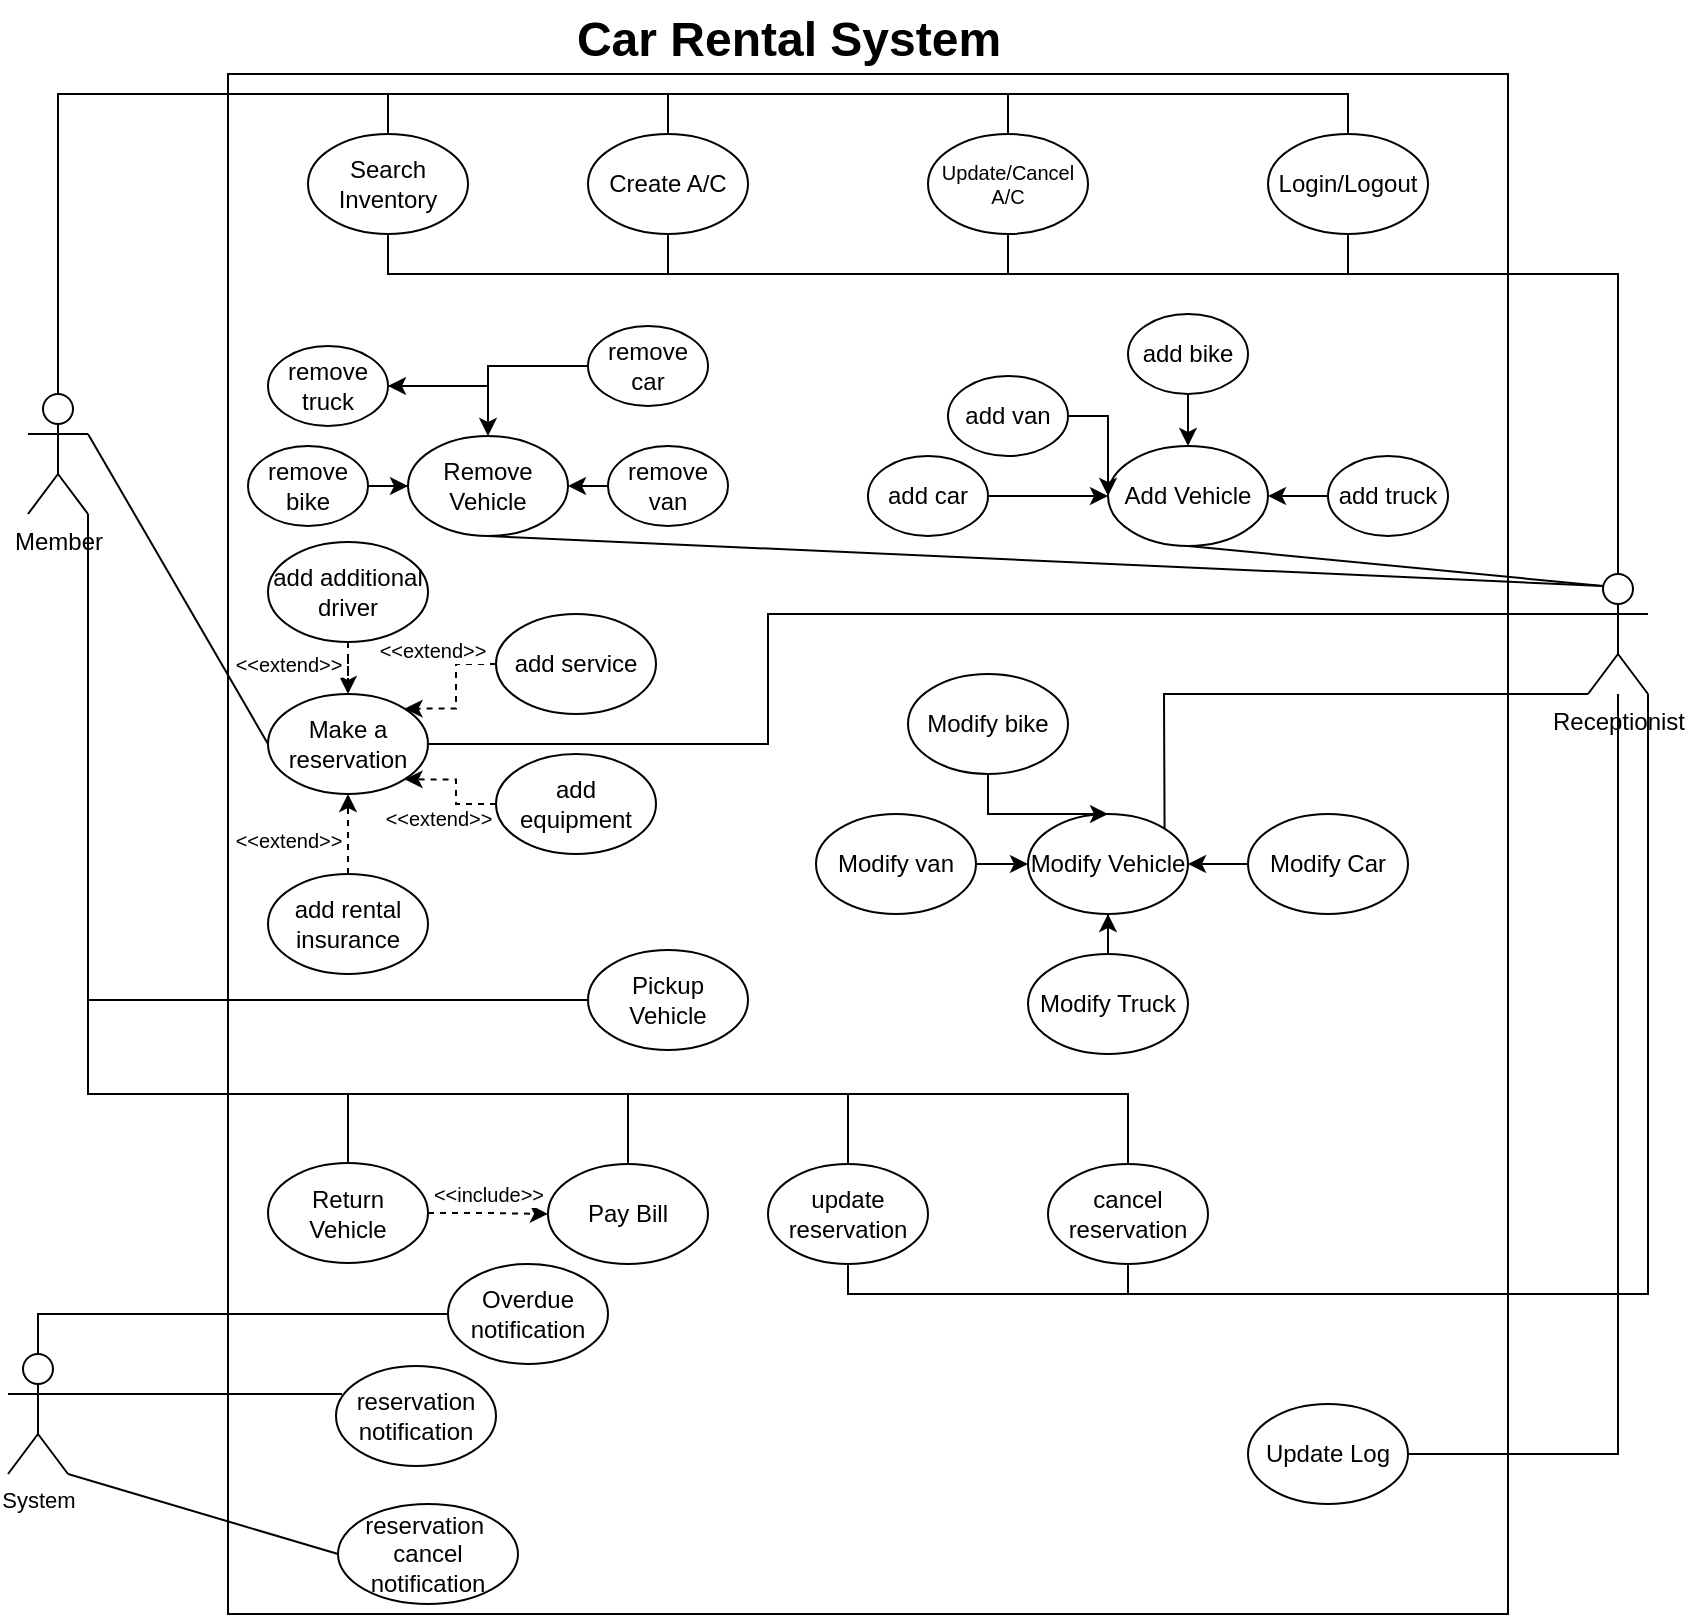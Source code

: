 <mxfile version="24.2.5" type="device">
  <diagram name="Page-1" id="8dTF5zdOFAtDlMq9OLb1">
    <mxGraphModel dx="2128" dy="626" grid="1" gridSize="10" guides="1" tooltips="1" connect="1" arrows="1" fold="1" page="1" pageScale="1" pageWidth="827" pageHeight="1169" math="0" shadow="0">
      <root>
        <mxCell id="0" />
        <mxCell id="1" parent="0" />
        <mxCell id="h5ezPPdVTYWKYrcUpNly-2" value="" style="rounded=0;whiteSpace=wrap;html=1;movable=0;resizable=0;rotatable=0;deletable=0;editable=0;locked=1;connectable=0;" parent="1" vertex="1">
          <mxGeometry x="80" y="40" width="640" height="770" as="geometry" />
        </mxCell>
        <mxCell id="h5ezPPdVTYWKYrcUpNly-3" value="Member" style="shape=umlActor;verticalLabelPosition=bottom;verticalAlign=top;html=1;outlineConnect=0;" parent="1" vertex="1">
          <mxGeometry x="-20" y="200" width="30" height="60" as="geometry" />
        </mxCell>
        <mxCell id="h5ezPPdVTYWKYrcUpNly-4" value="Search Inventory" style="ellipse;whiteSpace=wrap;html=1;" parent="1" vertex="1">
          <mxGeometry x="120" y="70" width="80" height="50" as="geometry" />
        </mxCell>
        <mxCell id="h5ezPPdVTYWKYrcUpNly-5" value="Create A/C" style="ellipse;whiteSpace=wrap;html=1;" parent="1" vertex="1">
          <mxGeometry x="260" y="70" width="80" height="50" as="geometry" />
        </mxCell>
        <mxCell id="h5ezPPdVTYWKYrcUpNly-6" value="Update/Cancel A/C" style="ellipse;whiteSpace=wrap;html=1;fontSize=10;" parent="1" vertex="1">
          <mxGeometry x="430" y="70" width="80" height="50" as="geometry" />
        </mxCell>
        <mxCell id="h5ezPPdVTYWKYrcUpNly-7" value="Login/Logout" style="ellipse;whiteSpace=wrap;html=1;" parent="1" vertex="1">
          <mxGeometry x="600" y="70" width="80" height="50" as="geometry" />
        </mxCell>
        <mxCell id="h5ezPPdVTYWKYrcUpNly-8" value="Add Vehicle" style="ellipse;whiteSpace=wrap;html=1;" parent="1" vertex="1">
          <mxGeometry x="520" y="226" width="80" height="50" as="geometry" />
        </mxCell>
        <mxCell id="h5ezPPdVTYWKYrcUpNly-10" value="" style="edgeStyle=orthogonalEdgeStyle;rounded=0;orthogonalLoop=1;jettySize=auto;html=1;" parent="1" source="h5ezPPdVTYWKYrcUpNly-9" target="h5ezPPdVTYWKYrcUpNly-8" edge="1">
          <mxGeometry relative="1" as="geometry" />
        </mxCell>
        <mxCell id="h5ezPPdVTYWKYrcUpNly-9" value="add car" style="ellipse;whiteSpace=wrap;html=1;" parent="1" vertex="1">
          <mxGeometry x="400" y="231" width="60" height="40" as="geometry" />
        </mxCell>
        <mxCell id="h5ezPPdVTYWKYrcUpNly-44" value="" style="edgeStyle=orthogonalEdgeStyle;rounded=0;orthogonalLoop=1;jettySize=auto;html=1;" parent="1" source="h5ezPPdVTYWKYrcUpNly-11" target="h5ezPPdVTYWKYrcUpNly-8" edge="1">
          <mxGeometry relative="1" as="geometry" />
        </mxCell>
        <mxCell id="h5ezPPdVTYWKYrcUpNly-11" value="add van" style="ellipse;whiteSpace=wrap;html=1;" parent="1" vertex="1">
          <mxGeometry x="440" y="191" width="60" height="40" as="geometry" />
        </mxCell>
        <mxCell id="h5ezPPdVTYWKYrcUpNly-14" value="" style="edgeStyle=orthogonalEdgeStyle;rounded=0;orthogonalLoop=1;jettySize=auto;html=1;" parent="1" source="h5ezPPdVTYWKYrcUpNly-13" target="h5ezPPdVTYWKYrcUpNly-8" edge="1">
          <mxGeometry relative="1" as="geometry" />
        </mxCell>
        <mxCell id="h5ezPPdVTYWKYrcUpNly-13" value="add bike" style="ellipse;whiteSpace=wrap;html=1;" parent="1" vertex="1">
          <mxGeometry x="530" y="160" width="60" height="40" as="geometry" />
        </mxCell>
        <mxCell id="h5ezPPdVTYWKYrcUpNly-16" value="" style="edgeStyle=orthogonalEdgeStyle;rounded=0;orthogonalLoop=1;jettySize=auto;html=1;" parent="1" source="h5ezPPdVTYWKYrcUpNly-15" target="h5ezPPdVTYWKYrcUpNly-8" edge="1">
          <mxGeometry relative="1" as="geometry" />
        </mxCell>
        <mxCell id="h5ezPPdVTYWKYrcUpNly-15" value="add truck" style="ellipse;whiteSpace=wrap;html=1;" parent="1" vertex="1">
          <mxGeometry x="630" y="231" width="60" height="40" as="geometry" />
        </mxCell>
        <mxCell id="h5ezPPdVTYWKYrcUpNly-17" value="Remove Vehicle" style="ellipse;whiteSpace=wrap;html=1;" parent="1" vertex="1">
          <mxGeometry x="170" y="221" width="80" height="50" as="geometry" />
        </mxCell>
        <mxCell id="h5ezPPdVTYWKYrcUpNly-19" value="" style="edgeStyle=orthogonalEdgeStyle;rounded=0;orthogonalLoop=1;jettySize=auto;html=1;" parent="1" source="h5ezPPdVTYWKYrcUpNly-18" target="h5ezPPdVTYWKYrcUpNly-17" edge="1">
          <mxGeometry relative="1" as="geometry" />
        </mxCell>
        <mxCell id="h5ezPPdVTYWKYrcUpNly-18" value="remove truck" style="ellipse;whiteSpace=wrap;html=1;" parent="1" vertex="1">
          <mxGeometry x="100" y="176" width="60" height="40" as="geometry" />
        </mxCell>
        <mxCell id="h5ezPPdVTYWKYrcUpNly-22" value="" style="edgeStyle=orthogonalEdgeStyle;rounded=0;orthogonalLoop=1;jettySize=auto;html=1;" parent="1" source="h5ezPPdVTYWKYrcUpNly-20" target="h5ezPPdVTYWKYrcUpNly-18" edge="1">
          <mxGeometry relative="1" as="geometry" />
        </mxCell>
        <mxCell id="h5ezPPdVTYWKYrcUpNly-20" value="remove car" style="ellipse;whiteSpace=wrap;html=1;" parent="1" vertex="1">
          <mxGeometry x="260" y="166" width="60" height="40" as="geometry" />
        </mxCell>
        <mxCell id="h5ezPPdVTYWKYrcUpNly-23" value="remove van" style="ellipse;whiteSpace=wrap;html=1;" parent="1" vertex="1">
          <mxGeometry x="270" y="226" width="60" height="40" as="geometry" />
        </mxCell>
        <mxCell id="h5ezPPdVTYWKYrcUpNly-25" value="" style="endArrow=classic;html=1;rounded=0;entryX=1;entryY=0.5;entryDx=0;entryDy=0;exitX=0;exitY=0.5;exitDx=0;exitDy=0;" parent="1" source="h5ezPPdVTYWKYrcUpNly-23" target="h5ezPPdVTYWKYrcUpNly-17" edge="1">
          <mxGeometry width="50" height="50" relative="1" as="geometry">
            <mxPoint x="390" y="436" as="sourcePoint" />
            <mxPoint x="440" y="386" as="targetPoint" />
          </mxGeometry>
        </mxCell>
        <mxCell id="h5ezPPdVTYWKYrcUpNly-27" value="" style="edgeStyle=orthogonalEdgeStyle;rounded=0;orthogonalLoop=1;jettySize=auto;html=1;" parent="1" source="h5ezPPdVTYWKYrcUpNly-26" target="h5ezPPdVTYWKYrcUpNly-17" edge="1">
          <mxGeometry relative="1" as="geometry" />
        </mxCell>
        <mxCell id="h5ezPPdVTYWKYrcUpNly-26" value="remove bike" style="ellipse;whiteSpace=wrap;html=1;" parent="1" vertex="1">
          <mxGeometry x="90" y="226" width="60" height="40" as="geometry" />
        </mxCell>
        <mxCell id="h5ezPPdVTYWKYrcUpNly-30" value="" style="endArrow=none;html=1;rounded=0;exitX=0.5;exitY=0;exitDx=0;exitDy=0;exitPerimeter=0;entryX=0.5;entryY=0;entryDx=0;entryDy=0;endFill=0;" parent="1" source="h5ezPPdVTYWKYrcUpNly-3" target="h5ezPPdVTYWKYrcUpNly-7" edge="1">
          <mxGeometry width="50" height="50" relative="1" as="geometry">
            <mxPoint x="390" y="400" as="sourcePoint" />
            <mxPoint x="670" y="40" as="targetPoint" />
            <Array as="points">
              <mxPoint x="-5" y="50" />
              <mxPoint x="640" y="50" />
            </Array>
          </mxGeometry>
        </mxCell>
        <mxCell id="h5ezPPdVTYWKYrcUpNly-32" value="" style="endArrow=none;html=1;rounded=0;exitX=0.5;exitY=0;exitDx=0;exitDy=0;" parent="1" source="h5ezPPdVTYWKYrcUpNly-6" edge="1">
          <mxGeometry width="50" height="50" relative="1" as="geometry">
            <mxPoint x="390" y="390" as="sourcePoint" />
            <mxPoint x="470" y="50" as="targetPoint" />
          </mxGeometry>
        </mxCell>
        <mxCell id="h5ezPPdVTYWKYrcUpNly-33" value="" style="endArrow=none;html=1;rounded=0;exitX=0.5;exitY=0;exitDx=0;exitDy=0;" parent="1" source="h5ezPPdVTYWKYrcUpNly-5" edge="1">
          <mxGeometry width="50" height="50" relative="1" as="geometry">
            <mxPoint x="437" y="71" as="sourcePoint" />
            <mxPoint x="300" y="50" as="targetPoint" />
          </mxGeometry>
        </mxCell>
        <mxCell id="h5ezPPdVTYWKYrcUpNly-34" value="" style="endArrow=none;html=1;rounded=0;exitX=0.5;exitY=0;exitDx=0;exitDy=0;" parent="1" source="h5ezPPdVTYWKYrcUpNly-4" edge="1">
          <mxGeometry width="50" height="50" relative="1" as="geometry">
            <mxPoint x="310" y="80" as="sourcePoint" />
            <mxPoint x="160" y="50" as="targetPoint" />
          </mxGeometry>
        </mxCell>
        <mxCell id="h5ezPPdVTYWKYrcUpNly-35" value="Receptionist" style="shape=umlActor;verticalLabelPosition=bottom;verticalAlign=top;html=1;outlineConnect=0;" parent="1" vertex="1">
          <mxGeometry x="760" y="290" width="30" height="60" as="geometry" />
        </mxCell>
        <mxCell id="h5ezPPdVTYWKYrcUpNly-36" value="" style="endArrow=none;html=1;rounded=0;entryX=0.5;entryY=0;entryDx=0;entryDy=0;entryPerimeter=0;exitX=0.5;exitY=1;exitDx=0;exitDy=0;" parent="1" source="h5ezPPdVTYWKYrcUpNly-4" target="h5ezPPdVTYWKYrcUpNly-35" edge="1">
          <mxGeometry width="50" height="50" relative="1" as="geometry">
            <mxPoint x="190" y="130" as="sourcePoint" />
            <mxPoint x="440" y="340" as="targetPoint" />
            <Array as="points">
              <mxPoint x="160" y="140" />
              <mxPoint x="775" y="140" />
            </Array>
          </mxGeometry>
        </mxCell>
        <mxCell id="h5ezPPdVTYWKYrcUpNly-40" value="" style="endArrow=none;html=1;rounded=0;entryX=0.5;entryY=1;entryDx=0;entryDy=0;" parent="1" target="h5ezPPdVTYWKYrcUpNly-5" edge="1">
          <mxGeometry width="50" height="50" relative="1" as="geometry">
            <mxPoint x="300" y="140" as="sourcePoint" />
            <mxPoint x="440" y="340" as="targetPoint" />
          </mxGeometry>
        </mxCell>
        <mxCell id="h5ezPPdVTYWKYrcUpNly-41" value="" style="endArrow=none;html=1;rounded=0;entryX=0.5;entryY=1;entryDx=0;entryDy=0;" parent="1" target="h5ezPPdVTYWKYrcUpNly-6" edge="1">
          <mxGeometry width="50" height="50" relative="1" as="geometry">
            <mxPoint x="470" y="140" as="sourcePoint" />
            <mxPoint x="310" y="130" as="targetPoint" />
          </mxGeometry>
        </mxCell>
        <mxCell id="h5ezPPdVTYWKYrcUpNly-42" value="" style="endArrow=none;html=1;rounded=0;entryX=0.5;entryY=1;entryDx=0;entryDy=0;" parent="1" target="h5ezPPdVTYWKYrcUpNly-7" edge="1">
          <mxGeometry width="50" height="50" relative="1" as="geometry">
            <mxPoint x="640" y="140" as="sourcePoint" />
            <mxPoint x="480" y="130" as="targetPoint" />
          </mxGeometry>
        </mxCell>
        <mxCell id="h5ezPPdVTYWKYrcUpNly-45" value="Modify Vehicle" style="ellipse;whiteSpace=wrap;html=1;" parent="1" vertex="1">
          <mxGeometry x="480" y="410" width="80" height="50" as="geometry" />
        </mxCell>
        <mxCell id="h5ezPPdVTYWKYrcUpNly-53" value="" style="edgeStyle=orthogonalEdgeStyle;rounded=0;orthogonalLoop=1;jettySize=auto;html=1;entryX=1;entryY=0.5;entryDx=0;entryDy=0;" parent="1" source="h5ezPPdVTYWKYrcUpNly-46" target="h5ezPPdVTYWKYrcUpNly-45" edge="1">
          <mxGeometry relative="1" as="geometry" />
        </mxCell>
        <mxCell id="h5ezPPdVTYWKYrcUpNly-46" value="Modify Car" style="ellipse;whiteSpace=wrap;html=1;" parent="1" vertex="1">
          <mxGeometry x="590" y="410" width="80" height="50" as="geometry" />
        </mxCell>
        <mxCell id="h5ezPPdVTYWKYrcUpNly-51" value="" style="edgeStyle=orthogonalEdgeStyle;rounded=0;orthogonalLoop=1;jettySize=auto;html=1;entryX=0.5;entryY=0;entryDx=0;entryDy=0;" parent="1" target="h5ezPPdVTYWKYrcUpNly-45" edge="1">
          <mxGeometry relative="1" as="geometry">
            <mxPoint x="520" y="410" as="sourcePoint" />
          </mxGeometry>
        </mxCell>
        <mxCell id="h5ezPPdVTYWKYrcUpNly-54" value="" style="edgeStyle=orthogonalEdgeStyle;rounded=0;orthogonalLoop=1;jettySize=auto;html=1;entryX=0.5;entryY=0;entryDx=0;entryDy=0;" parent="1" source="h5ezPPdVTYWKYrcUpNly-47" target="h5ezPPdVTYWKYrcUpNly-45" edge="1">
          <mxGeometry relative="1" as="geometry" />
        </mxCell>
        <mxCell id="h5ezPPdVTYWKYrcUpNly-47" value="Modify bike" style="ellipse;whiteSpace=wrap;html=1;" parent="1" vertex="1">
          <mxGeometry x="420" y="340" width="80" height="50" as="geometry" />
        </mxCell>
        <mxCell id="h5ezPPdVTYWKYrcUpNly-55" value="" style="edgeStyle=orthogonalEdgeStyle;rounded=0;orthogonalLoop=1;jettySize=auto;html=1;entryX=0;entryY=0.5;entryDx=0;entryDy=0;" parent="1" source="h5ezPPdVTYWKYrcUpNly-48" target="h5ezPPdVTYWKYrcUpNly-45" edge="1">
          <mxGeometry relative="1" as="geometry" />
        </mxCell>
        <mxCell id="h5ezPPdVTYWKYrcUpNly-48" value="Modify van" style="ellipse;whiteSpace=wrap;html=1;" parent="1" vertex="1">
          <mxGeometry x="374" y="410" width="80" height="50" as="geometry" />
        </mxCell>
        <mxCell id="h5ezPPdVTYWKYrcUpNly-56" value="" style="edgeStyle=orthogonalEdgeStyle;rounded=0;orthogonalLoop=1;jettySize=auto;html=1;" parent="1" source="h5ezPPdVTYWKYrcUpNly-49" target="h5ezPPdVTYWKYrcUpNly-45" edge="1">
          <mxGeometry relative="1" as="geometry" />
        </mxCell>
        <mxCell id="h5ezPPdVTYWKYrcUpNly-49" value="Modify Truck" style="ellipse;whiteSpace=wrap;html=1;" parent="1" vertex="1">
          <mxGeometry x="480" y="480" width="80" height="50" as="geometry" />
        </mxCell>
        <mxCell id="h5ezPPdVTYWKYrcUpNly-57" value="" style="endArrow=none;html=1;rounded=0;entryX=0;entryY=1;entryDx=0;entryDy=0;entryPerimeter=0;exitX=1;exitY=0;exitDx=0;exitDy=0;" parent="1" source="h5ezPPdVTYWKYrcUpNly-45" target="h5ezPPdVTYWKYrcUpNly-35" edge="1">
          <mxGeometry width="50" height="50" relative="1" as="geometry">
            <mxPoint x="390" y="390" as="sourcePoint" />
            <mxPoint x="700" y="390" as="targetPoint" />
            <Array as="points">
              <mxPoint x="548" y="350" />
            </Array>
          </mxGeometry>
        </mxCell>
        <mxCell id="h5ezPPdVTYWKYrcUpNly-59" value="Make a reservation" style="ellipse;whiteSpace=wrap;html=1;" parent="1" vertex="1">
          <mxGeometry x="100" y="350" width="80" height="50" as="geometry" />
        </mxCell>
        <mxCell id="h5ezPPdVTYWKYrcUpNly-61" value="" style="edgeStyle=orthogonalEdgeStyle;rounded=0;orthogonalLoop=1;jettySize=auto;html=1;dashed=1;" parent="1" source="h5ezPPdVTYWKYrcUpNly-60" target="h5ezPPdVTYWKYrcUpNly-59" edge="1">
          <mxGeometry relative="1" as="geometry" />
        </mxCell>
        <mxCell id="h5ezPPdVTYWKYrcUpNly-60" value="add rental insurance" style="ellipse;whiteSpace=wrap;html=1;" parent="1" vertex="1">
          <mxGeometry x="100" y="440" width="80" height="50" as="geometry" />
        </mxCell>
        <mxCell id="h5ezPPdVTYWKYrcUpNly-62" value="&amp;lt;&amp;lt;extend&amp;gt;&amp;gt;" style="text;html=1;align=center;verticalAlign=middle;resizable=0;points=[];autosize=1;strokeColor=none;fillColor=none;fontFamily=Helvetica;fontSize=10;fontColor=default;labelBackgroundColor=default;" parent="1" vertex="1">
          <mxGeometry x="70" y="408" width="80" height="30" as="geometry" />
        </mxCell>
        <mxCell id="h5ezPPdVTYWKYrcUpNly-68" value="" style="edgeStyle=orthogonalEdgeStyle;rounded=0;orthogonalLoop=1;jettySize=auto;html=1;dashed=1;strokeColor=default;align=center;verticalAlign=middle;fontFamily=Helvetica;fontSize=11;fontColor=default;labelBackgroundColor=default;endArrow=classic;entryX=0.5;entryY=0;entryDx=0;entryDy=0;" parent="1" source="h5ezPPdVTYWKYrcUpNly-63" target="h5ezPPdVTYWKYrcUpNly-59" edge="1">
          <mxGeometry relative="1" as="geometry">
            <mxPoint x="300" y="426" as="targetPoint" />
          </mxGeometry>
        </mxCell>
        <mxCell id="h5ezPPdVTYWKYrcUpNly-63" value="add additional driver" style="ellipse;whiteSpace=wrap;html=1;" parent="1" vertex="1">
          <mxGeometry x="100" y="274" width="80" height="50" as="geometry" />
        </mxCell>
        <mxCell id="h5ezPPdVTYWKYrcUpNly-71" value="" style="edgeStyle=orthogonalEdgeStyle;rounded=0;orthogonalLoop=1;jettySize=auto;html=1;dashed=1;strokeColor=default;align=center;verticalAlign=middle;fontFamily=Helvetica;fontSize=11;fontColor=default;labelBackgroundColor=default;endArrow=classic;entryX=1;entryY=0;entryDx=0;entryDy=0;" parent="1" source="h5ezPPdVTYWKYrcUpNly-64" target="h5ezPPdVTYWKYrcUpNly-59" edge="1">
          <mxGeometry relative="1" as="geometry">
            <mxPoint x="254" y="465" as="targetPoint" />
          </mxGeometry>
        </mxCell>
        <mxCell id="h5ezPPdVTYWKYrcUpNly-64" value="add service" style="ellipse;whiteSpace=wrap;html=1;" parent="1" vertex="1">
          <mxGeometry x="214" y="310" width="80" height="50" as="geometry" />
        </mxCell>
        <mxCell id="h5ezPPdVTYWKYrcUpNly-74" value="" style="edgeStyle=orthogonalEdgeStyle;rounded=0;orthogonalLoop=1;jettySize=auto;html=1;dashed=1;strokeColor=default;align=center;verticalAlign=middle;fontFamily=Helvetica;fontSize=11;fontColor=default;labelBackgroundColor=default;endArrow=classic;entryX=1;entryY=1;entryDx=0;entryDy=0;" parent="1" source="h5ezPPdVTYWKYrcUpNly-65" target="h5ezPPdVTYWKYrcUpNly-59" edge="1">
          <mxGeometry relative="1" as="geometry">
            <mxPoint x="174" y="545" as="targetPoint" />
          </mxGeometry>
        </mxCell>
        <mxCell id="h5ezPPdVTYWKYrcUpNly-65" value="add equipment" style="ellipse;whiteSpace=wrap;html=1;" parent="1" vertex="1">
          <mxGeometry x="214" y="380" width="80" height="50" as="geometry" />
        </mxCell>
        <mxCell id="h5ezPPdVTYWKYrcUpNly-69" value="&amp;lt;&amp;lt;extend&amp;gt;&amp;gt;" style="text;html=1;align=center;verticalAlign=middle;resizable=0;points=[];autosize=1;strokeColor=none;fillColor=none;fontFamily=Helvetica;fontSize=10;fontColor=default;labelBackgroundColor=default;" parent="1" vertex="1">
          <mxGeometry x="70" y="320" width="80" height="30" as="geometry" />
        </mxCell>
        <mxCell id="h5ezPPdVTYWKYrcUpNly-72" value="&amp;lt;&amp;lt;extend&amp;gt;&amp;gt;" style="text;html=1;align=center;verticalAlign=middle;resizable=0;points=[];autosize=1;strokeColor=none;fillColor=none;fontFamily=Helvetica;fontSize=10;fontColor=default;labelBackgroundColor=default;" parent="1" vertex="1">
          <mxGeometry x="142" y="313" width="80" height="30" as="geometry" />
        </mxCell>
        <mxCell id="h5ezPPdVTYWKYrcUpNly-75" value="&amp;lt;&amp;lt;extend&amp;gt;&amp;gt;" style="text;html=1;align=center;verticalAlign=middle;resizable=0;points=[];autosize=1;strokeColor=none;fillColor=none;fontFamily=Helvetica;fontSize=10;fontColor=default;labelBackgroundColor=default;" parent="1" vertex="1">
          <mxGeometry x="145" y="397" width="80" height="30" as="geometry" />
        </mxCell>
        <mxCell id="h5ezPPdVTYWKYrcUpNly-79" value="" style="endArrow=none;html=1;rounded=0;strokeColor=default;align=center;verticalAlign=middle;fontFamily=Helvetica;fontSize=11;fontColor=default;labelBackgroundColor=default;edgeStyle=orthogonalEdgeStyle;exitX=1;exitY=0.5;exitDx=0;exitDy=0;entryX=0;entryY=0.333;entryDx=0;entryDy=0;entryPerimeter=0;" parent="1" source="h5ezPPdVTYWKYrcUpNly-59" target="h5ezPPdVTYWKYrcUpNly-35" edge="1">
          <mxGeometry width="50" height="50" relative="1" as="geometry">
            <mxPoint x="390" y="390" as="sourcePoint" />
            <mxPoint x="440" y="340" as="targetPoint" />
            <Array as="points">
              <mxPoint x="350" y="375" />
              <mxPoint x="350" y="310" />
            </Array>
          </mxGeometry>
        </mxCell>
        <mxCell id="h5ezPPdVTYWKYrcUpNly-82" value="" style="edgeStyle=orthogonalEdgeStyle;rounded=0;orthogonalLoop=1;jettySize=auto;html=1;strokeColor=default;align=center;verticalAlign=middle;fontFamily=Helvetica;fontSize=11;fontColor=default;labelBackgroundColor=default;endArrow=none;endFill=0;entryX=1;entryY=1;entryDx=0;entryDy=0;entryPerimeter=0;" parent="1" source="h5ezPPdVTYWKYrcUpNly-80" target="h5ezPPdVTYWKYrcUpNly-3" edge="1">
          <mxGeometry relative="1" as="geometry">
            <mxPoint y="300" as="targetPoint" />
          </mxGeometry>
        </mxCell>
        <mxCell id="h5ezPPdVTYWKYrcUpNly-80" value="Pickup Vehicle" style="ellipse;whiteSpace=wrap;html=1;" parent="1" vertex="1">
          <mxGeometry x="260" y="478" width="80" height="50" as="geometry" />
        </mxCell>
        <mxCell id="h5ezPPdVTYWKYrcUpNly-87" value="" style="edgeStyle=orthogonalEdgeStyle;rounded=0;orthogonalLoop=1;jettySize=auto;html=1;dashed=1;strokeColor=default;align=center;verticalAlign=middle;fontFamily=Helvetica;fontSize=11;fontColor=default;labelBackgroundColor=default;endArrow=classic;" parent="1" source="h5ezPPdVTYWKYrcUpNly-83" target="h5ezPPdVTYWKYrcUpNly-84" edge="1">
          <mxGeometry relative="1" as="geometry" />
        </mxCell>
        <mxCell id="h5ezPPdVTYWKYrcUpNly-83" value="Return Vehicle" style="ellipse;whiteSpace=wrap;html=1;" parent="1" vertex="1">
          <mxGeometry x="100" y="584.5" width="80" height="50" as="geometry" />
        </mxCell>
        <mxCell id="h5ezPPdVTYWKYrcUpNly-84" value="Pay Bill" style="ellipse;whiteSpace=wrap;html=1;" parent="1" vertex="1">
          <mxGeometry x="240" y="585" width="80" height="50" as="geometry" />
        </mxCell>
        <mxCell id="h5ezPPdVTYWKYrcUpNly-85" value="update reservation" style="ellipse;whiteSpace=wrap;html=1;" parent="1" vertex="1">
          <mxGeometry x="350" y="585" width="80" height="50" as="geometry" />
        </mxCell>
        <mxCell id="h5ezPPdVTYWKYrcUpNly-86" value="cancel reservation" style="ellipse;whiteSpace=wrap;html=1;" parent="1" vertex="1">
          <mxGeometry x="490" y="585" width="80" height="50" as="geometry" />
        </mxCell>
        <mxCell id="h5ezPPdVTYWKYrcUpNly-88" value="&amp;lt;&amp;lt;include&amp;gt;&amp;gt;" style="text;html=1;align=center;verticalAlign=middle;resizable=0;points=[];autosize=1;strokeColor=none;fillColor=none;fontFamily=Helvetica;fontSize=10;fontColor=default;labelBackgroundColor=default;" parent="1" vertex="1">
          <mxGeometry x="170" y="584.5" width="80" height="30" as="geometry" />
        </mxCell>
        <mxCell id="h5ezPPdVTYWKYrcUpNly-91" value="" style="endArrow=none;html=1;rounded=0;strokeColor=default;align=center;verticalAlign=middle;fontFamily=Helvetica;fontSize=11;fontColor=default;labelBackgroundColor=default;exitX=1;exitY=1;exitDx=0;exitDy=0;exitPerimeter=0;entryX=0.5;entryY=0;entryDx=0;entryDy=0;" parent="1" source="h5ezPPdVTYWKYrcUpNly-3" target="h5ezPPdVTYWKYrcUpNly-86" edge="1">
          <mxGeometry width="50" height="50" relative="1" as="geometry">
            <mxPoint y="340" as="sourcePoint" />
            <mxPoint x="590" y="550" as="targetPoint" />
            <Array as="points">
              <mxPoint x="10" y="550" />
              <mxPoint x="530" y="550" />
            </Array>
          </mxGeometry>
        </mxCell>
        <mxCell id="h5ezPPdVTYWKYrcUpNly-92" value="" style="endArrow=none;html=1;rounded=0;strokeColor=default;align=center;verticalAlign=middle;fontFamily=Helvetica;fontSize=11;fontColor=default;labelBackgroundColor=default;exitX=0.5;exitY=0;exitDx=0;exitDy=0;" parent="1" source="h5ezPPdVTYWKYrcUpNly-85" edge="1">
          <mxGeometry width="50" height="50" relative="1" as="geometry">
            <mxPoint x="620" y="530" as="sourcePoint" />
            <mxPoint x="390" y="550" as="targetPoint" />
          </mxGeometry>
        </mxCell>
        <mxCell id="h5ezPPdVTYWKYrcUpNly-93" value="" style="endArrow=none;html=1;rounded=0;strokeColor=default;align=center;verticalAlign=middle;fontFamily=Helvetica;fontSize=11;fontColor=default;labelBackgroundColor=default;entryX=0.5;entryY=0;entryDx=0;entryDy=0;" parent="1" target="h5ezPPdVTYWKYrcUpNly-83" edge="1">
          <mxGeometry width="50" height="50" relative="1" as="geometry">
            <mxPoint x="140" y="550" as="sourcePoint" />
            <mxPoint x="140" y="580" as="targetPoint" />
          </mxGeometry>
        </mxCell>
        <mxCell id="h5ezPPdVTYWKYrcUpNly-95" value="" style="endArrow=none;html=1;rounded=0;strokeColor=default;align=center;verticalAlign=middle;fontFamily=Helvetica;fontSize=11;fontColor=default;labelBackgroundColor=default;exitX=0.5;exitY=0;exitDx=0;exitDy=0;" parent="1" source="h5ezPPdVTYWKYrcUpNly-84" edge="1">
          <mxGeometry width="50" height="50" relative="1" as="geometry">
            <mxPoint x="630" y="540" as="sourcePoint" />
            <mxPoint x="280" y="550" as="targetPoint" />
          </mxGeometry>
        </mxCell>
        <mxCell id="h5ezPPdVTYWKYrcUpNly-96" value="" style="endArrow=none;html=1;rounded=0;strokeColor=default;align=center;verticalAlign=middle;fontFamily=Helvetica;fontSize=11;fontColor=default;labelBackgroundColor=default;exitX=0.5;exitY=1;exitDx=0;exitDy=0;entryX=1;entryY=1;entryDx=0;entryDy=0;entryPerimeter=0;" parent="1" source="h5ezPPdVTYWKYrcUpNly-85" target="h5ezPPdVTYWKYrcUpNly-35" edge="1">
          <mxGeometry width="50" height="50" relative="1" as="geometry">
            <mxPoint x="400" y="675" as="sourcePoint" />
            <mxPoint x="790" y="430" as="targetPoint" />
            <Array as="points">
              <mxPoint x="390" y="650" />
              <mxPoint x="790" y="650" />
            </Array>
          </mxGeometry>
        </mxCell>
        <mxCell id="h5ezPPdVTYWKYrcUpNly-97" value="" style="endArrow=none;html=1;rounded=0;strokeColor=default;align=center;verticalAlign=middle;fontFamily=Helvetica;fontSize=11;fontColor=default;labelBackgroundColor=default;exitX=0.5;exitY=1;exitDx=0;exitDy=0;" parent="1" source="h5ezPPdVTYWKYrcUpNly-86" edge="1">
          <mxGeometry width="50" height="50" relative="1" as="geometry">
            <mxPoint x="150" y="560" as="sourcePoint" />
            <mxPoint x="530" y="650" as="targetPoint" />
          </mxGeometry>
        </mxCell>
        <mxCell id="h5ezPPdVTYWKYrcUpNly-98" value="Overdue notification" style="ellipse;whiteSpace=wrap;html=1;" parent="1" vertex="1">
          <mxGeometry x="190" y="635" width="80" height="50" as="geometry" />
        </mxCell>
        <mxCell id="h5ezPPdVTYWKYrcUpNly-99" value="reservation notification" style="ellipse;whiteSpace=wrap;html=1;" parent="1" vertex="1">
          <mxGeometry x="134" y="686" width="80" height="50" as="geometry" />
        </mxCell>
        <mxCell id="h5ezPPdVTYWKYrcUpNly-100" value="reservation&amp;nbsp; cancel notification" style="ellipse;whiteSpace=wrap;html=1;" parent="1" vertex="1">
          <mxGeometry x="135" y="755" width="90" height="50" as="geometry" />
        </mxCell>
        <mxCell id="h5ezPPdVTYWKYrcUpNly-102" value="System" style="shape=umlActor;verticalLabelPosition=bottom;verticalAlign=top;html=1;outlineConnect=0;fontFamily=Helvetica;fontSize=11;fontColor=default;labelBackgroundColor=default;" parent="1" vertex="1">
          <mxGeometry x="-30" y="680" width="30" height="60" as="geometry" />
        </mxCell>
        <mxCell id="h5ezPPdVTYWKYrcUpNly-104" value="" style="endArrow=none;html=1;rounded=0;strokeColor=default;align=center;verticalAlign=middle;fontFamily=Helvetica;fontSize=11;fontColor=default;labelBackgroundColor=default;entryX=0.5;entryY=0;entryDx=0;entryDy=0;entryPerimeter=0;exitX=0;exitY=0.5;exitDx=0;exitDy=0;" parent="1" source="h5ezPPdVTYWKYrcUpNly-98" target="h5ezPPdVTYWKYrcUpNly-102" edge="1">
          <mxGeometry width="50" height="50" relative="1" as="geometry">
            <mxPoint x="340" y="610" as="sourcePoint" />
            <mxPoint x="390" y="560" as="targetPoint" />
            <Array as="points">
              <mxPoint x="-15" y="660" />
            </Array>
          </mxGeometry>
        </mxCell>
        <mxCell id="h5ezPPdVTYWKYrcUpNly-105" value="" style="endArrow=none;html=1;rounded=0;strokeColor=default;align=center;verticalAlign=middle;fontFamily=Helvetica;fontSize=11;fontColor=default;labelBackgroundColor=default;entryX=1;entryY=0.333;entryDx=0;entryDy=0;entryPerimeter=0;exitX=0.038;exitY=0.28;exitDx=0;exitDy=0;exitPerimeter=0;" parent="1" source="h5ezPPdVTYWKYrcUpNly-99" target="h5ezPPdVTYWKYrcUpNly-102" edge="1">
          <mxGeometry width="50" height="50" relative="1" as="geometry">
            <mxPoint x="200" y="670" as="sourcePoint" />
            <mxPoint x="-5" y="690" as="targetPoint" />
            <Array as="points" />
          </mxGeometry>
        </mxCell>
        <mxCell id="h5ezPPdVTYWKYrcUpNly-106" value="" style="endArrow=none;html=1;rounded=0;strokeColor=default;align=center;verticalAlign=middle;fontFamily=Helvetica;fontSize=11;fontColor=default;labelBackgroundColor=default;entryX=0;entryY=0.5;entryDx=0;entryDy=0;exitX=1;exitY=1;exitDx=0;exitDy=0;exitPerimeter=0;" parent="1" source="h5ezPPdVTYWKYrcUpNly-102" target="h5ezPPdVTYWKYrcUpNly-100" edge="1">
          <mxGeometry width="50" height="50" relative="1" as="geometry">
            <mxPoint x="340" y="610" as="sourcePoint" />
            <mxPoint x="390" y="560" as="targetPoint" />
            <Array as="points" />
          </mxGeometry>
        </mxCell>
        <mxCell id="h5ezPPdVTYWKYrcUpNly-108" value="" style="endArrow=none;html=1;rounded=0;strokeColor=default;align=center;verticalAlign=middle;fontFamily=Helvetica;fontSize=11;fontColor=default;labelBackgroundColor=default;entryX=0.5;entryY=1;entryDx=0;entryDy=0;exitX=0.25;exitY=0.1;exitDx=0;exitDy=0;exitPerimeter=0;" parent="1" source="h5ezPPdVTYWKYrcUpNly-35" target="h5ezPPdVTYWKYrcUpNly-8" edge="1">
          <mxGeometry width="50" height="50" relative="1" as="geometry">
            <mxPoint x="350" y="400" as="sourcePoint" />
            <mxPoint x="400" y="350" as="targetPoint" />
          </mxGeometry>
        </mxCell>
        <mxCell id="h5ezPPdVTYWKYrcUpNly-110" value="" style="endArrow=none;html=1;rounded=0;strokeColor=default;align=center;verticalAlign=middle;fontFamily=Helvetica;fontSize=11;fontColor=default;labelBackgroundColor=default;entryX=0.25;entryY=0.1;entryDx=0;entryDy=0;entryPerimeter=0;exitX=0.5;exitY=1;exitDx=0;exitDy=0;" parent="1" source="h5ezPPdVTYWKYrcUpNly-17" target="h5ezPPdVTYWKYrcUpNly-35" edge="1">
          <mxGeometry width="50" height="50" relative="1" as="geometry">
            <mxPoint x="410" y="830" as="sourcePoint" />
            <mxPoint x="460" y="780" as="targetPoint" />
          </mxGeometry>
        </mxCell>
        <mxCell id="h5ezPPdVTYWKYrcUpNly-112" value="" style="endArrow=none;html=1;rounded=0;strokeColor=default;align=center;verticalAlign=middle;fontFamily=Helvetica;fontSize=11;fontColor=default;labelBackgroundColor=default;entryX=0;entryY=0.5;entryDx=0;entryDy=0;exitX=1;exitY=0.333;exitDx=0;exitDy=0;exitPerimeter=0;" parent="1" source="h5ezPPdVTYWKYrcUpNly-3" target="h5ezPPdVTYWKYrcUpNly-59" edge="1">
          <mxGeometry width="50" height="50" relative="1" as="geometry">
            <mxPoint x="410" y="830" as="sourcePoint" />
            <mxPoint x="40" y="370" as="targetPoint" />
          </mxGeometry>
        </mxCell>
        <mxCell id="H9eWIMlXqKqGuKah5eTT-1" value="Update Log" style="ellipse;whiteSpace=wrap;html=1;" vertex="1" parent="1">
          <mxGeometry x="590" y="705" width="80" height="50" as="geometry" />
        </mxCell>
        <mxCell id="H9eWIMlXqKqGuKah5eTT-2" value="" style="endArrow=none;html=1;rounded=0;strokeColor=default;align=center;verticalAlign=middle;fontFamily=Helvetica;fontSize=11;fontColor=default;labelBackgroundColor=default;" edge="1" parent="1" source="h5ezPPdVTYWKYrcUpNly-35">
          <mxGeometry width="50" height="50" relative="1" as="geometry">
            <mxPoint x="540" y="645" as="sourcePoint" />
            <mxPoint x="670" y="730" as="targetPoint" />
            <Array as="points">
              <mxPoint x="775" y="730" />
            </Array>
          </mxGeometry>
        </mxCell>
        <mxCell id="H9eWIMlXqKqGuKah5eTT-3" value="&lt;font style=&quot;font-size: 24px;&quot;&gt;&lt;b&gt;Car Rental System&lt;/b&gt;&lt;/font&gt;" style="text;html=1;align=center;verticalAlign=middle;resizable=0;points=[];autosize=1;strokeColor=none;fillColor=none;" vertex="1" parent="1">
          <mxGeometry x="240" y="3" width="240" height="40" as="geometry" />
        </mxCell>
      </root>
    </mxGraphModel>
  </diagram>
</mxfile>
